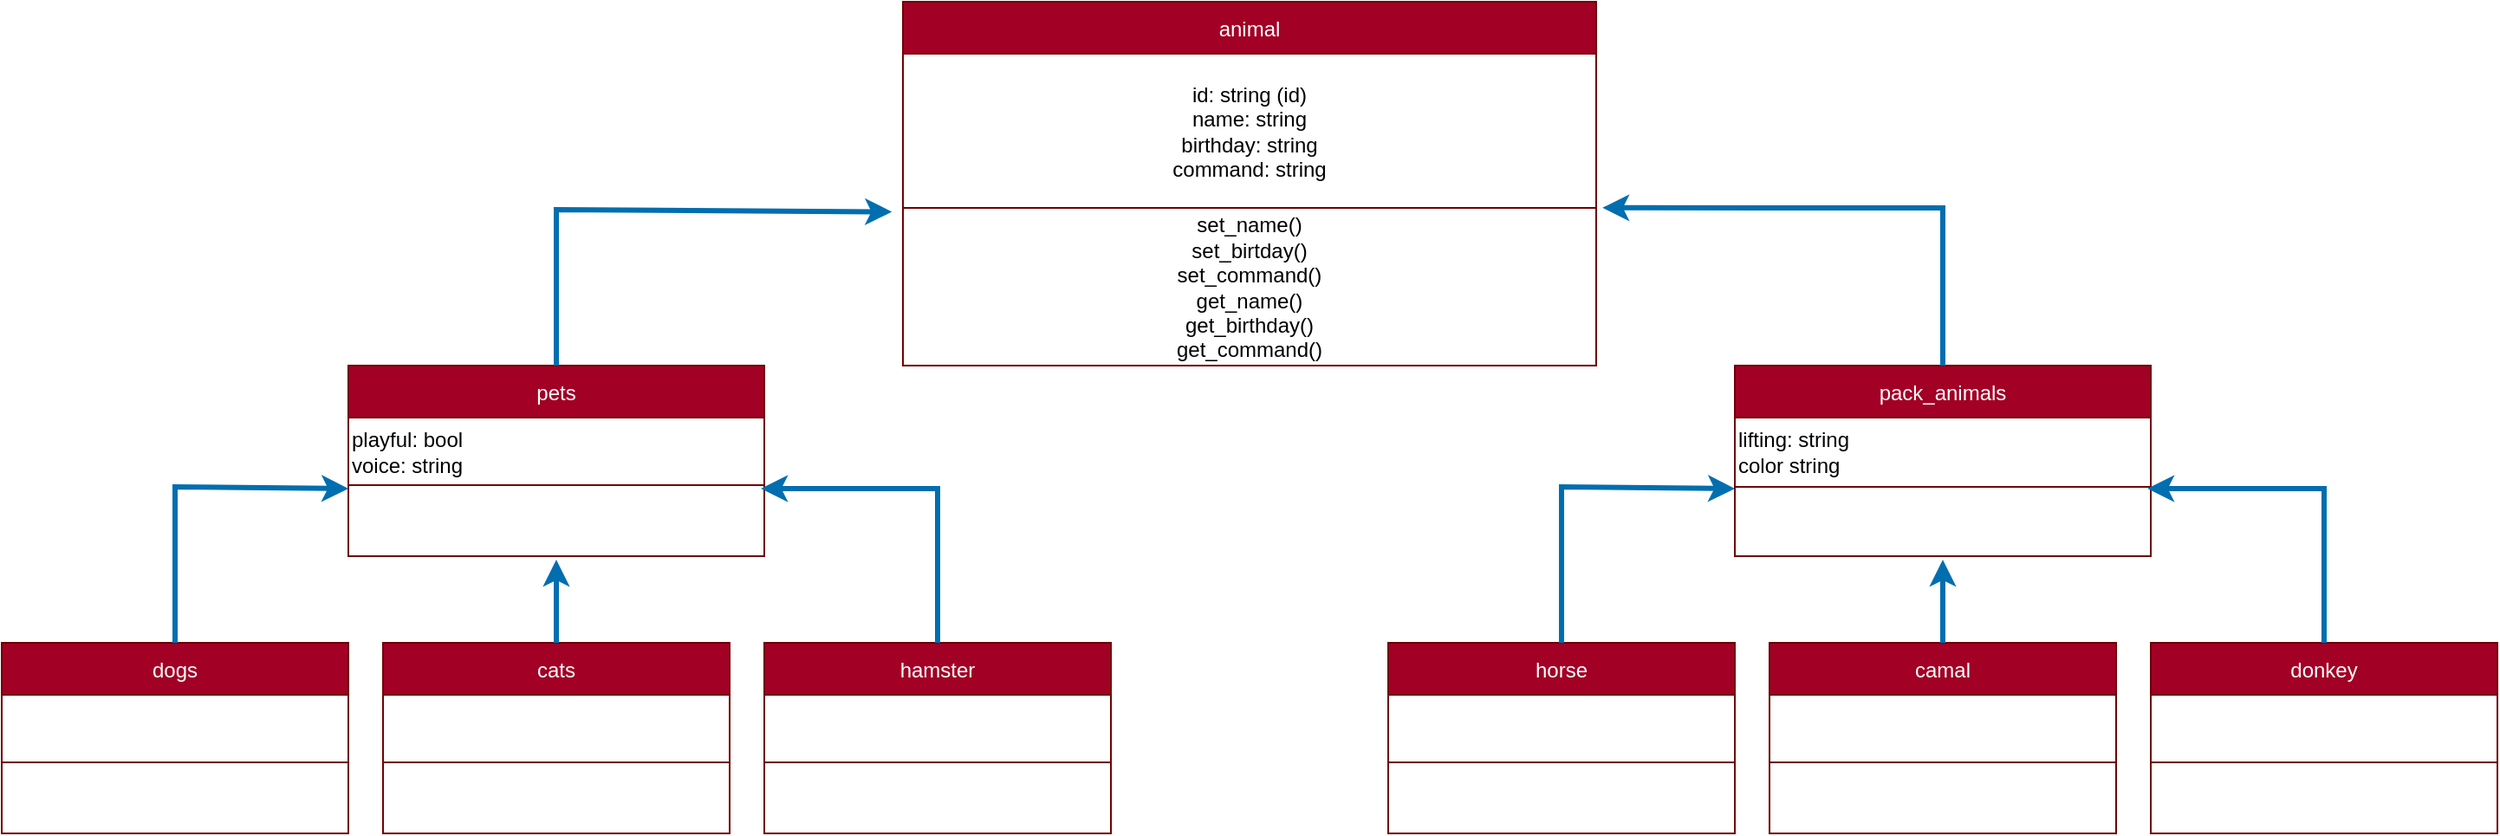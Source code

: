 <mxfile version="20.5.3" type="embed"><diagram id="a5VjIX4EzOea6bVU77Bh" name="Page-1"><mxGraphModel dx="2314" dy="830" grid="0" gridSize="10" guides="1" tooltips="1" connect="1" arrows="1" fold="1" page="1" pageScale="1" pageWidth="827" pageHeight="1169" math="0" shadow="0"><root><mxCell id="0"/><mxCell id="1" parent="0"/><mxCell id="2" value="animal" style="shape=table;startSize=30;container=1;collapsible=0;childLayout=tableLayout;fillColor=#a20025;fontColor=#ffffff;strokeColor=#6F0000;" vertex="1" parent="1"><mxGeometry x="200" y="70" width="400" height="210" as="geometry"/></mxCell><mxCell id="3" value="" style="shape=tableRow;horizontal=0;startSize=0;swimlaneHead=0;swimlaneBody=0;top=0;left=0;bottom=0;right=0;collapsible=0;dropTarget=0;fillColor=none;points=[[0,0.5],[1,0.5]];portConstraint=eastwest;" vertex="1" parent="2"><mxGeometry y="30" width="400" height="89" as="geometry"/></mxCell><mxCell id="4" value="id: string (id)&lt;br&gt;name: string&lt;br&gt;birthday: string&lt;br&gt;command: string" style="shape=partialRectangle;html=1;whiteSpace=wrap;connectable=0;overflow=hidden;fillColor=none;top=0;left=0;bottom=0;right=0;pointerEvents=1;align=center;" vertex="1" parent="3"><mxGeometry width="400" height="89" as="geometry"><mxRectangle width="400" height="89" as="alternateBounds"/></mxGeometry></mxCell><mxCell id="5" value="" style="shape=tableRow;horizontal=0;startSize=0;swimlaneHead=0;swimlaneBody=0;top=0;left=0;bottom=0;right=0;collapsible=0;dropTarget=0;fillColor=none;points=[[0,0.5],[1,0.5]];portConstraint=eastwest;" vertex="1" parent="2"><mxGeometry y="119" width="400" height="91" as="geometry"/></mxCell><mxCell id="6" value="&lt;div style=&quot;&quot;&gt;&lt;span style=&quot;background-color: initial;&quot;&gt;set_name()&lt;/span&gt;&lt;/div&gt;&lt;div style=&quot;&quot;&gt;&lt;span style=&quot;background-color: initial;&quot;&gt;set_birtday()&lt;/span&gt;&lt;/div&gt;&lt;div style=&quot;&quot;&gt;&lt;span style=&quot;background-color: initial;&quot;&gt;set_command()&lt;/span&gt;&lt;/div&gt;&lt;div style=&quot;&quot;&gt;&lt;span style=&quot;background-color: initial;&quot;&gt;get_name()&lt;/span&gt;&lt;/div&gt;&lt;div style=&quot;&quot;&gt;&lt;span style=&quot;background-color: initial;&quot;&gt;get_birthday()&lt;/span&gt;&lt;/div&gt;&lt;div style=&quot;&quot;&gt;&lt;span style=&quot;background-color: initial;&quot;&gt;get_command()&lt;/span&gt;&lt;/div&gt;" style="shape=partialRectangle;html=1;whiteSpace=wrap;connectable=0;overflow=hidden;fillColor=none;top=0;left=0;bottom=0;right=0;pointerEvents=1;align=center;" vertex="1" parent="5"><mxGeometry width="400" height="91" as="geometry"><mxRectangle width="400" height="91" as="alternateBounds"/></mxGeometry></mxCell><mxCell id="19" value="pets" style="shape=table;startSize=30;container=1;collapsible=0;childLayout=tableLayout;fillColor=#a20025;fontColor=#ffffff;strokeColor=#6F0000;" vertex="1" parent="1"><mxGeometry x="-120" y="280" width="240" height="110" as="geometry"/></mxCell><mxCell id="20" value="" style="shape=tableRow;horizontal=0;startSize=0;swimlaneHead=0;swimlaneBody=0;top=0;left=0;bottom=0;right=0;collapsible=0;dropTarget=0;fillColor=none;points=[[0,0.5],[1,0.5]];portConstraint=eastwest;" vertex="1" parent="19"><mxGeometry y="30" width="240" height="39" as="geometry"/></mxCell><mxCell id="21" value="playful: bool&lt;br&gt;voice: string" style="shape=partialRectangle;html=1;whiteSpace=wrap;connectable=0;overflow=hidden;fillColor=none;top=0;left=0;bottom=0;right=0;pointerEvents=1;align=left;" vertex="1" parent="20"><mxGeometry width="240" height="39" as="geometry"><mxRectangle width="240" height="39" as="alternateBounds"/></mxGeometry></mxCell><mxCell id="22" value="" style="shape=tableRow;horizontal=0;startSize=0;swimlaneHead=0;swimlaneBody=0;top=0;left=0;bottom=0;right=0;collapsible=0;dropTarget=0;fillColor=none;points=[[0,0.5],[1,0.5]];portConstraint=eastwest;" vertex="1" parent="19"><mxGeometry y="69" width="240" height="41" as="geometry"/></mxCell><mxCell id="23" value="&lt;div style=&quot;&quot;&gt;&lt;br&gt;&lt;/div&gt;" style="shape=partialRectangle;html=1;whiteSpace=wrap;connectable=0;overflow=hidden;fillColor=none;top=0;left=0;bottom=0;right=0;pointerEvents=1;align=left;" vertex="1" parent="22"><mxGeometry width="240" height="41" as="geometry"><mxRectangle width="240" height="41" as="alternateBounds"/></mxGeometry></mxCell><mxCell id="24" value="pack_animals" style="shape=table;startSize=30;container=1;collapsible=0;childLayout=tableLayout;fillColor=#a20025;fontColor=#ffffff;strokeColor=#6F0000;" vertex="1" parent="1"><mxGeometry x="680" y="280" width="240" height="110" as="geometry"/></mxCell><mxCell id="25" value="" style="shape=tableRow;horizontal=0;startSize=0;swimlaneHead=0;swimlaneBody=0;top=0;left=0;bottom=0;right=0;collapsible=0;dropTarget=0;fillColor=none;points=[[0,0.5],[1,0.5]];portConstraint=eastwest;" vertex="1" parent="24"><mxGeometry y="30" width="240" height="40" as="geometry"/></mxCell><mxCell id="26" value="&lt;span style=&quot;background-color: initial;&quot;&gt;lifting&lt;/span&gt;: string&lt;br&gt;color string&lt;br&gt;" style="shape=partialRectangle;html=1;whiteSpace=wrap;connectable=0;overflow=hidden;fillColor=none;top=0;left=0;bottom=0;right=0;pointerEvents=1;align=left;" vertex="1" parent="25"><mxGeometry width="240" height="40" as="geometry"><mxRectangle width="240" height="40" as="alternateBounds"/></mxGeometry></mxCell><mxCell id="27" value="" style="shape=tableRow;horizontal=0;startSize=0;swimlaneHead=0;swimlaneBody=0;top=0;left=0;bottom=0;right=0;collapsible=0;dropTarget=0;fillColor=none;points=[[0,0.5],[1,0.5]];portConstraint=eastwest;" vertex="1" parent="24"><mxGeometry y="70" width="240" height="40" as="geometry"/></mxCell><mxCell id="28" value="&lt;div style=&quot;&quot;&gt;&lt;br&gt;&lt;/div&gt;" style="shape=partialRectangle;html=1;whiteSpace=wrap;connectable=0;overflow=hidden;fillColor=none;top=0;left=0;bottom=0;right=0;pointerEvents=1;align=left;" vertex="1" parent="27"><mxGeometry width="240" height="40" as="geometry"><mxRectangle width="240" height="40" as="alternateBounds"/></mxGeometry></mxCell><mxCell id="33" value="" style="endArrow=classic;html=1;rounded=0;exitX=0.5;exitY=0;exitDx=0;exitDy=0;entryX=-0.016;entryY=0.025;entryDx=0;entryDy=0;entryPerimeter=0;fillColor=#1ba1e2;strokeColor=#006EAF;strokeWidth=3;" edge="1" parent="1" source="19" target="5"><mxGeometry width="50" height="50" relative="1" as="geometry"><mxPoint x="310" y="350" as="sourcePoint"/><mxPoint x="360" y="300" as="targetPoint"/><Array as="points"><mxPoint y="190"/></Array></mxGeometry></mxCell><mxCell id="34" value="" style="endArrow=classic;html=1;rounded=0;exitX=0.5;exitY=0;exitDx=0;exitDy=0;entryX=1.009;entryY=-0.001;entryDx=0;entryDy=0;entryPerimeter=0;fillColor=#1ba1e2;strokeColor=#006EAF;strokeWidth=3;" edge="1" parent="1" source="24" target="5"><mxGeometry width="50" height="50" relative="1" as="geometry"><mxPoint x="660" y="280" as="sourcePoint"/><mxPoint x="796.16" y="191.275" as="targetPoint"/><Array as="points"><mxPoint x="800" y="189"/></Array></mxGeometry></mxCell><mxCell id="35" value="hamster" style="shape=table;startSize=30;container=1;collapsible=0;childLayout=tableLayout;fillColor=#a20025;fontColor=#ffffff;strokeColor=#6F0000;" vertex="1" parent="1"><mxGeometry x="120" y="440" width="200" height="110" as="geometry"/></mxCell><mxCell id="36" value="" style="shape=tableRow;horizontal=0;startSize=0;swimlaneHead=0;swimlaneBody=0;top=0;left=0;bottom=0;right=0;collapsible=0;dropTarget=0;fillColor=none;points=[[0,0.5],[1,0.5]];portConstraint=eastwest;" vertex="1" parent="35"><mxGeometry y="30" width="200" height="39" as="geometry"/></mxCell><mxCell id="37" value="" style="shape=partialRectangle;html=1;whiteSpace=wrap;connectable=0;overflow=hidden;fillColor=none;top=0;left=0;bottom=0;right=0;pointerEvents=1;align=left;" vertex="1" parent="36"><mxGeometry width="200" height="39" as="geometry"><mxRectangle width="200" height="39" as="alternateBounds"/></mxGeometry></mxCell><mxCell id="38" value="" style="shape=tableRow;horizontal=0;startSize=0;swimlaneHead=0;swimlaneBody=0;top=0;left=0;bottom=0;right=0;collapsible=0;dropTarget=0;fillColor=none;points=[[0,0.5],[1,0.5]];portConstraint=eastwest;" vertex="1" parent="35"><mxGeometry y="69" width="200" height="41" as="geometry"/></mxCell><mxCell id="39" value="&lt;div style=&quot;&quot;&gt;&lt;br&gt;&lt;/div&gt;" style="shape=partialRectangle;html=1;whiteSpace=wrap;connectable=0;overflow=hidden;fillColor=none;top=0;left=0;bottom=0;right=0;pointerEvents=1;align=left;" vertex="1" parent="38"><mxGeometry width="200" height="41" as="geometry"><mxRectangle width="200" height="41" as="alternateBounds"/></mxGeometry></mxCell><mxCell id="40" value="cats" style="shape=table;startSize=30;container=1;collapsible=0;childLayout=tableLayout;fillColor=#a20025;fontColor=#ffffff;strokeColor=#6F0000;" vertex="1" parent="1"><mxGeometry x="-100" y="440" width="200" height="110" as="geometry"/></mxCell><mxCell id="41" value="" style="shape=tableRow;horizontal=0;startSize=0;swimlaneHead=0;swimlaneBody=0;top=0;left=0;bottom=0;right=0;collapsible=0;dropTarget=0;fillColor=none;points=[[0,0.5],[1,0.5]];portConstraint=eastwest;" vertex="1" parent="40"><mxGeometry y="30" width="200" height="39" as="geometry"/></mxCell><mxCell id="42" value="" style="shape=partialRectangle;html=1;whiteSpace=wrap;connectable=0;overflow=hidden;fillColor=none;top=0;left=0;bottom=0;right=0;pointerEvents=1;align=left;" vertex="1" parent="41"><mxGeometry width="200" height="39" as="geometry"><mxRectangle width="200" height="39" as="alternateBounds"/></mxGeometry></mxCell><mxCell id="43" value="" style="shape=tableRow;horizontal=0;startSize=0;swimlaneHead=0;swimlaneBody=0;top=0;left=0;bottom=0;right=0;collapsible=0;dropTarget=0;fillColor=none;points=[[0,0.5],[1,0.5]];portConstraint=eastwest;" vertex="1" parent="40"><mxGeometry y="69" width="200" height="41" as="geometry"/></mxCell><mxCell id="44" value="&lt;div style=&quot;&quot;&gt;&lt;br&gt;&lt;/div&gt;" style="shape=partialRectangle;html=1;whiteSpace=wrap;connectable=0;overflow=hidden;fillColor=none;top=0;left=0;bottom=0;right=0;pointerEvents=1;align=left;" vertex="1" parent="43"><mxGeometry width="200" height="41" as="geometry"><mxRectangle width="200" height="41" as="alternateBounds"/></mxGeometry></mxCell><mxCell id="45" value="dogs" style="shape=table;startSize=30;container=1;collapsible=0;childLayout=tableLayout;fillColor=#a20025;fontColor=#ffffff;strokeColor=#6F0000;" vertex="1" parent="1"><mxGeometry x="-320" y="440" width="200" height="110" as="geometry"/></mxCell><mxCell id="46" value="" style="shape=tableRow;horizontal=0;startSize=0;swimlaneHead=0;swimlaneBody=0;top=0;left=0;bottom=0;right=0;collapsible=0;dropTarget=0;fillColor=none;points=[[0,0.5],[1,0.5]];portConstraint=eastwest;" vertex="1" parent="45"><mxGeometry y="30" width="200" height="39" as="geometry"/></mxCell><mxCell id="47" value="" style="shape=partialRectangle;html=1;whiteSpace=wrap;connectable=0;overflow=hidden;fillColor=none;top=0;left=0;bottom=0;right=0;pointerEvents=1;align=left;" vertex="1" parent="46"><mxGeometry width="200" height="39" as="geometry"><mxRectangle width="200" height="39" as="alternateBounds"/></mxGeometry></mxCell><mxCell id="48" value="" style="shape=tableRow;horizontal=0;startSize=0;swimlaneHead=0;swimlaneBody=0;top=0;left=0;bottom=0;right=0;collapsible=0;dropTarget=0;fillColor=none;points=[[0,0.5],[1,0.5]];portConstraint=eastwest;" vertex="1" parent="45"><mxGeometry y="69" width="200" height="41" as="geometry"/></mxCell><mxCell id="49" value="&lt;div style=&quot;&quot;&gt;&lt;br&gt;&lt;/div&gt;" style="shape=partialRectangle;html=1;whiteSpace=wrap;connectable=0;overflow=hidden;fillColor=none;top=0;left=0;bottom=0;right=0;pointerEvents=1;align=left;" vertex="1" parent="48"><mxGeometry width="200" height="41" as="geometry"><mxRectangle width="200" height="41" as="alternateBounds"/></mxGeometry></mxCell><mxCell id="50" value="donkey" style="shape=table;startSize=30;container=1;collapsible=0;childLayout=tableLayout;fillColor=#a20025;fontColor=#ffffff;strokeColor=#6F0000;" vertex="1" parent="1"><mxGeometry x="920" y="440" width="200" height="110" as="geometry"/></mxCell><mxCell id="51" value="" style="shape=tableRow;horizontal=0;startSize=0;swimlaneHead=0;swimlaneBody=0;top=0;left=0;bottom=0;right=0;collapsible=0;dropTarget=0;fillColor=none;points=[[0,0.5],[1,0.5]];portConstraint=eastwest;" vertex="1" parent="50"><mxGeometry y="30" width="200" height="39" as="geometry"/></mxCell><mxCell id="52" value="" style="shape=partialRectangle;html=1;whiteSpace=wrap;connectable=0;overflow=hidden;fillColor=none;top=0;left=0;bottom=0;right=0;pointerEvents=1;align=left;" vertex="1" parent="51"><mxGeometry width="200" height="39" as="geometry"><mxRectangle width="200" height="39" as="alternateBounds"/></mxGeometry></mxCell><mxCell id="53" value="" style="shape=tableRow;horizontal=0;startSize=0;swimlaneHead=0;swimlaneBody=0;top=0;left=0;bottom=0;right=0;collapsible=0;dropTarget=0;fillColor=none;points=[[0,0.5],[1,0.5]];portConstraint=eastwest;" vertex="1" parent="50"><mxGeometry y="69" width="200" height="41" as="geometry"/></mxCell><mxCell id="54" value="&lt;div style=&quot;&quot;&gt;&lt;br&gt;&lt;/div&gt;" style="shape=partialRectangle;html=1;whiteSpace=wrap;connectable=0;overflow=hidden;fillColor=none;top=0;left=0;bottom=0;right=0;pointerEvents=1;align=left;" vertex="1" parent="53"><mxGeometry width="200" height="41" as="geometry"><mxRectangle width="200" height="41" as="alternateBounds"/></mxGeometry></mxCell><mxCell id="55" value="camal" style="shape=table;startSize=30;container=1;collapsible=0;childLayout=tableLayout;fillColor=#a20025;fontColor=#ffffff;strokeColor=#6F0000;" vertex="1" parent="1"><mxGeometry x="700" y="440" width="200" height="110" as="geometry"/></mxCell><mxCell id="56" value="" style="shape=tableRow;horizontal=0;startSize=0;swimlaneHead=0;swimlaneBody=0;top=0;left=0;bottom=0;right=0;collapsible=0;dropTarget=0;fillColor=none;points=[[0,0.5],[1,0.5]];portConstraint=eastwest;" vertex="1" parent="55"><mxGeometry y="30" width="200" height="39" as="geometry"/></mxCell><mxCell id="57" value="" style="shape=partialRectangle;html=1;whiteSpace=wrap;connectable=0;overflow=hidden;fillColor=none;top=0;left=0;bottom=0;right=0;pointerEvents=1;align=left;" vertex="1" parent="56"><mxGeometry width="200" height="39" as="geometry"><mxRectangle width="200" height="39" as="alternateBounds"/></mxGeometry></mxCell><mxCell id="58" value="" style="shape=tableRow;horizontal=0;startSize=0;swimlaneHead=0;swimlaneBody=0;top=0;left=0;bottom=0;right=0;collapsible=0;dropTarget=0;fillColor=none;points=[[0,0.5],[1,0.5]];portConstraint=eastwest;" vertex="1" parent="55"><mxGeometry y="69" width="200" height="41" as="geometry"/></mxCell><mxCell id="59" value="&lt;div style=&quot;&quot;&gt;&lt;br&gt;&lt;/div&gt;" style="shape=partialRectangle;html=1;whiteSpace=wrap;connectable=0;overflow=hidden;fillColor=none;top=0;left=0;bottom=0;right=0;pointerEvents=1;align=left;" vertex="1" parent="58"><mxGeometry width="200" height="41" as="geometry"><mxRectangle width="200" height="41" as="alternateBounds"/></mxGeometry></mxCell><mxCell id="60" value="horse" style="shape=table;startSize=30;container=1;collapsible=0;childLayout=tableLayout;fillColor=#a20025;fontColor=#ffffff;strokeColor=#6F0000;" vertex="1" parent="1"><mxGeometry x="480" y="440" width="200" height="110" as="geometry"/></mxCell><mxCell id="61" value="" style="shape=tableRow;horizontal=0;startSize=0;swimlaneHead=0;swimlaneBody=0;top=0;left=0;bottom=0;right=0;collapsible=0;dropTarget=0;fillColor=none;points=[[0,0.5],[1,0.5]];portConstraint=eastwest;" vertex="1" parent="60"><mxGeometry y="30" width="200" height="39" as="geometry"/></mxCell><mxCell id="62" value="" style="shape=partialRectangle;html=1;whiteSpace=wrap;connectable=0;overflow=hidden;fillColor=none;top=0;left=0;bottom=0;right=0;pointerEvents=1;align=left;" vertex="1" parent="61"><mxGeometry width="200" height="39" as="geometry"><mxRectangle width="200" height="39" as="alternateBounds"/></mxGeometry></mxCell><mxCell id="63" value="" style="shape=tableRow;horizontal=0;startSize=0;swimlaneHead=0;swimlaneBody=0;top=0;left=0;bottom=0;right=0;collapsible=0;dropTarget=0;fillColor=none;points=[[0,0.5],[1,0.5]];portConstraint=eastwest;" vertex="1" parent="60"><mxGeometry y="69" width="200" height="41" as="geometry"/></mxCell><mxCell id="64" value="&lt;div style=&quot;&quot;&gt;&lt;br&gt;&lt;/div&gt;" style="shape=partialRectangle;html=1;whiteSpace=wrap;connectable=0;overflow=hidden;fillColor=none;top=0;left=0;bottom=0;right=0;pointerEvents=1;align=left;" vertex="1" parent="63"><mxGeometry width="200" height="41" as="geometry"><mxRectangle width="200" height="41" as="alternateBounds"/></mxGeometry></mxCell><mxCell id="65" value="" style="endArrow=classic;html=1;rounded=0;exitX=0.5;exitY=0;exitDx=0;exitDy=0;entryX=0.5;entryY=1.049;entryDx=0;entryDy=0;entryPerimeter=0;fillColor=#1ba1e2;strokeColor=#006EAF;strokeWidth=3;" edge="1" parent="1" source="40" target="22"><mxGeometry width="50" height="50" relative="1" as="geometry"><mxPoint x="-20" y="670" as="sourcePoint"/><mxPoint x="173.6" y="581.275" as="targetPoint"/><Array as="points"/></mxGeometry></mxCell><mxCell id="66" value="" style="endArrow=classic;html=1;rounded=0;exitX=0.5;exitY=0;exitDx=0;exitDy=0;entryX=0.992;entryY=0.049;entryDx=0;entryDy=0;entryPerimeter=0;fillColor=#1ba1e2;strokeColor=#006EAF;strokeWidth=3;" edge="1" parent="1" source="35" target="22"><mxGeometry width="50" height="50" relative="1" as="geometry"><mxPoint x="200" y="440" as="sourcePoint"/><mxPoint x="393.6" y="351.275" as="targetPoint"/><Array as="points"><mxPoint x="220" y="351"/></Array></mxGeometry></mxCell><mxCell id="67" value="" style="endArrow=classic;html=1;rounded=0;exitX=0.5;exitY=0;exitDx=0;exitDy=0;fillColor=#1ba1e2;strokeColor=#006EAF;strokeWidth=3;" edge="1" parent="1" source="45"><mxGeometry width="50" height="50" relative="1" as="geometry"><mxPoint x="-230" y="440" as="sourcePoint"/><mxPoint x="-120" y="351" as="targetPoint"/><Array as="points"><mxPoint x="-220" y="350"/></Array></mxGeometry></mxCell><mxCell id="68" value="" style="endArrow=classic;html=1;rounded=0;exitX=0.5;exitY=0;exitDx=0;exitDy=0;entryX=0.5;entryY=1.049;entryDx=0;entryDy=0;entryPerimeter=0;fillColor=#1ba1e2;strokeColor=#006EAF;strokeWidth=3;" edge="1" parent="1"><mxGeometry width="50" height="50" relative="1" as="geometry"><mxPoint x="800" y="440" as="sourcePoint"/><mxPoint x="800" y="392.009" as="targetPoint"/><Array as="points"/></mxGeometry></mxCell><mxCell id="69" value="" style="endArrow=classic;html=1;rounded=0;exitX=0.5;exitY=0;exitDx=0;exitDy=0;entryX=0.992;entryY=0.049;entryDx=0;entryDy=0;entryPerimeter=0;fillColor=#1ba1e2;strokeColor=#006EAF;strokeWidth=3;" edge="1" parent="1"><mxGeometry width="50" height="50" relative="1" as="geometry"><mxPoint x="1020" y="440" as="sourcePoint"/><mxPoint x="918.08" y="351.009" as="targetPoint"/><Array as="points"><mxPoint x="1020" y="351"/></Array></mxGeometry></mxCell><mxCell id="70" value="" style="endArrow=classic;html=1;rounded=0;exitX=0.5;exitY=0;exitDx=0;exitDy=0;fillColor=#1ba1e2;strokeColor=#006EAF;strokeWidth=3;" edge="1" parent="1"><mxGeometry width="50" height="50" relative="1" as="geometry"><mxPoint x="580" y="440" as="sourcePoint"/><mxPoint x="680" y="351" as="targetPoint"/><Array as="points"><mxPoint x="580" y="350"/></Array></mxGeometry></mxCell></root></mxGraphModel></diagram></mxfile>